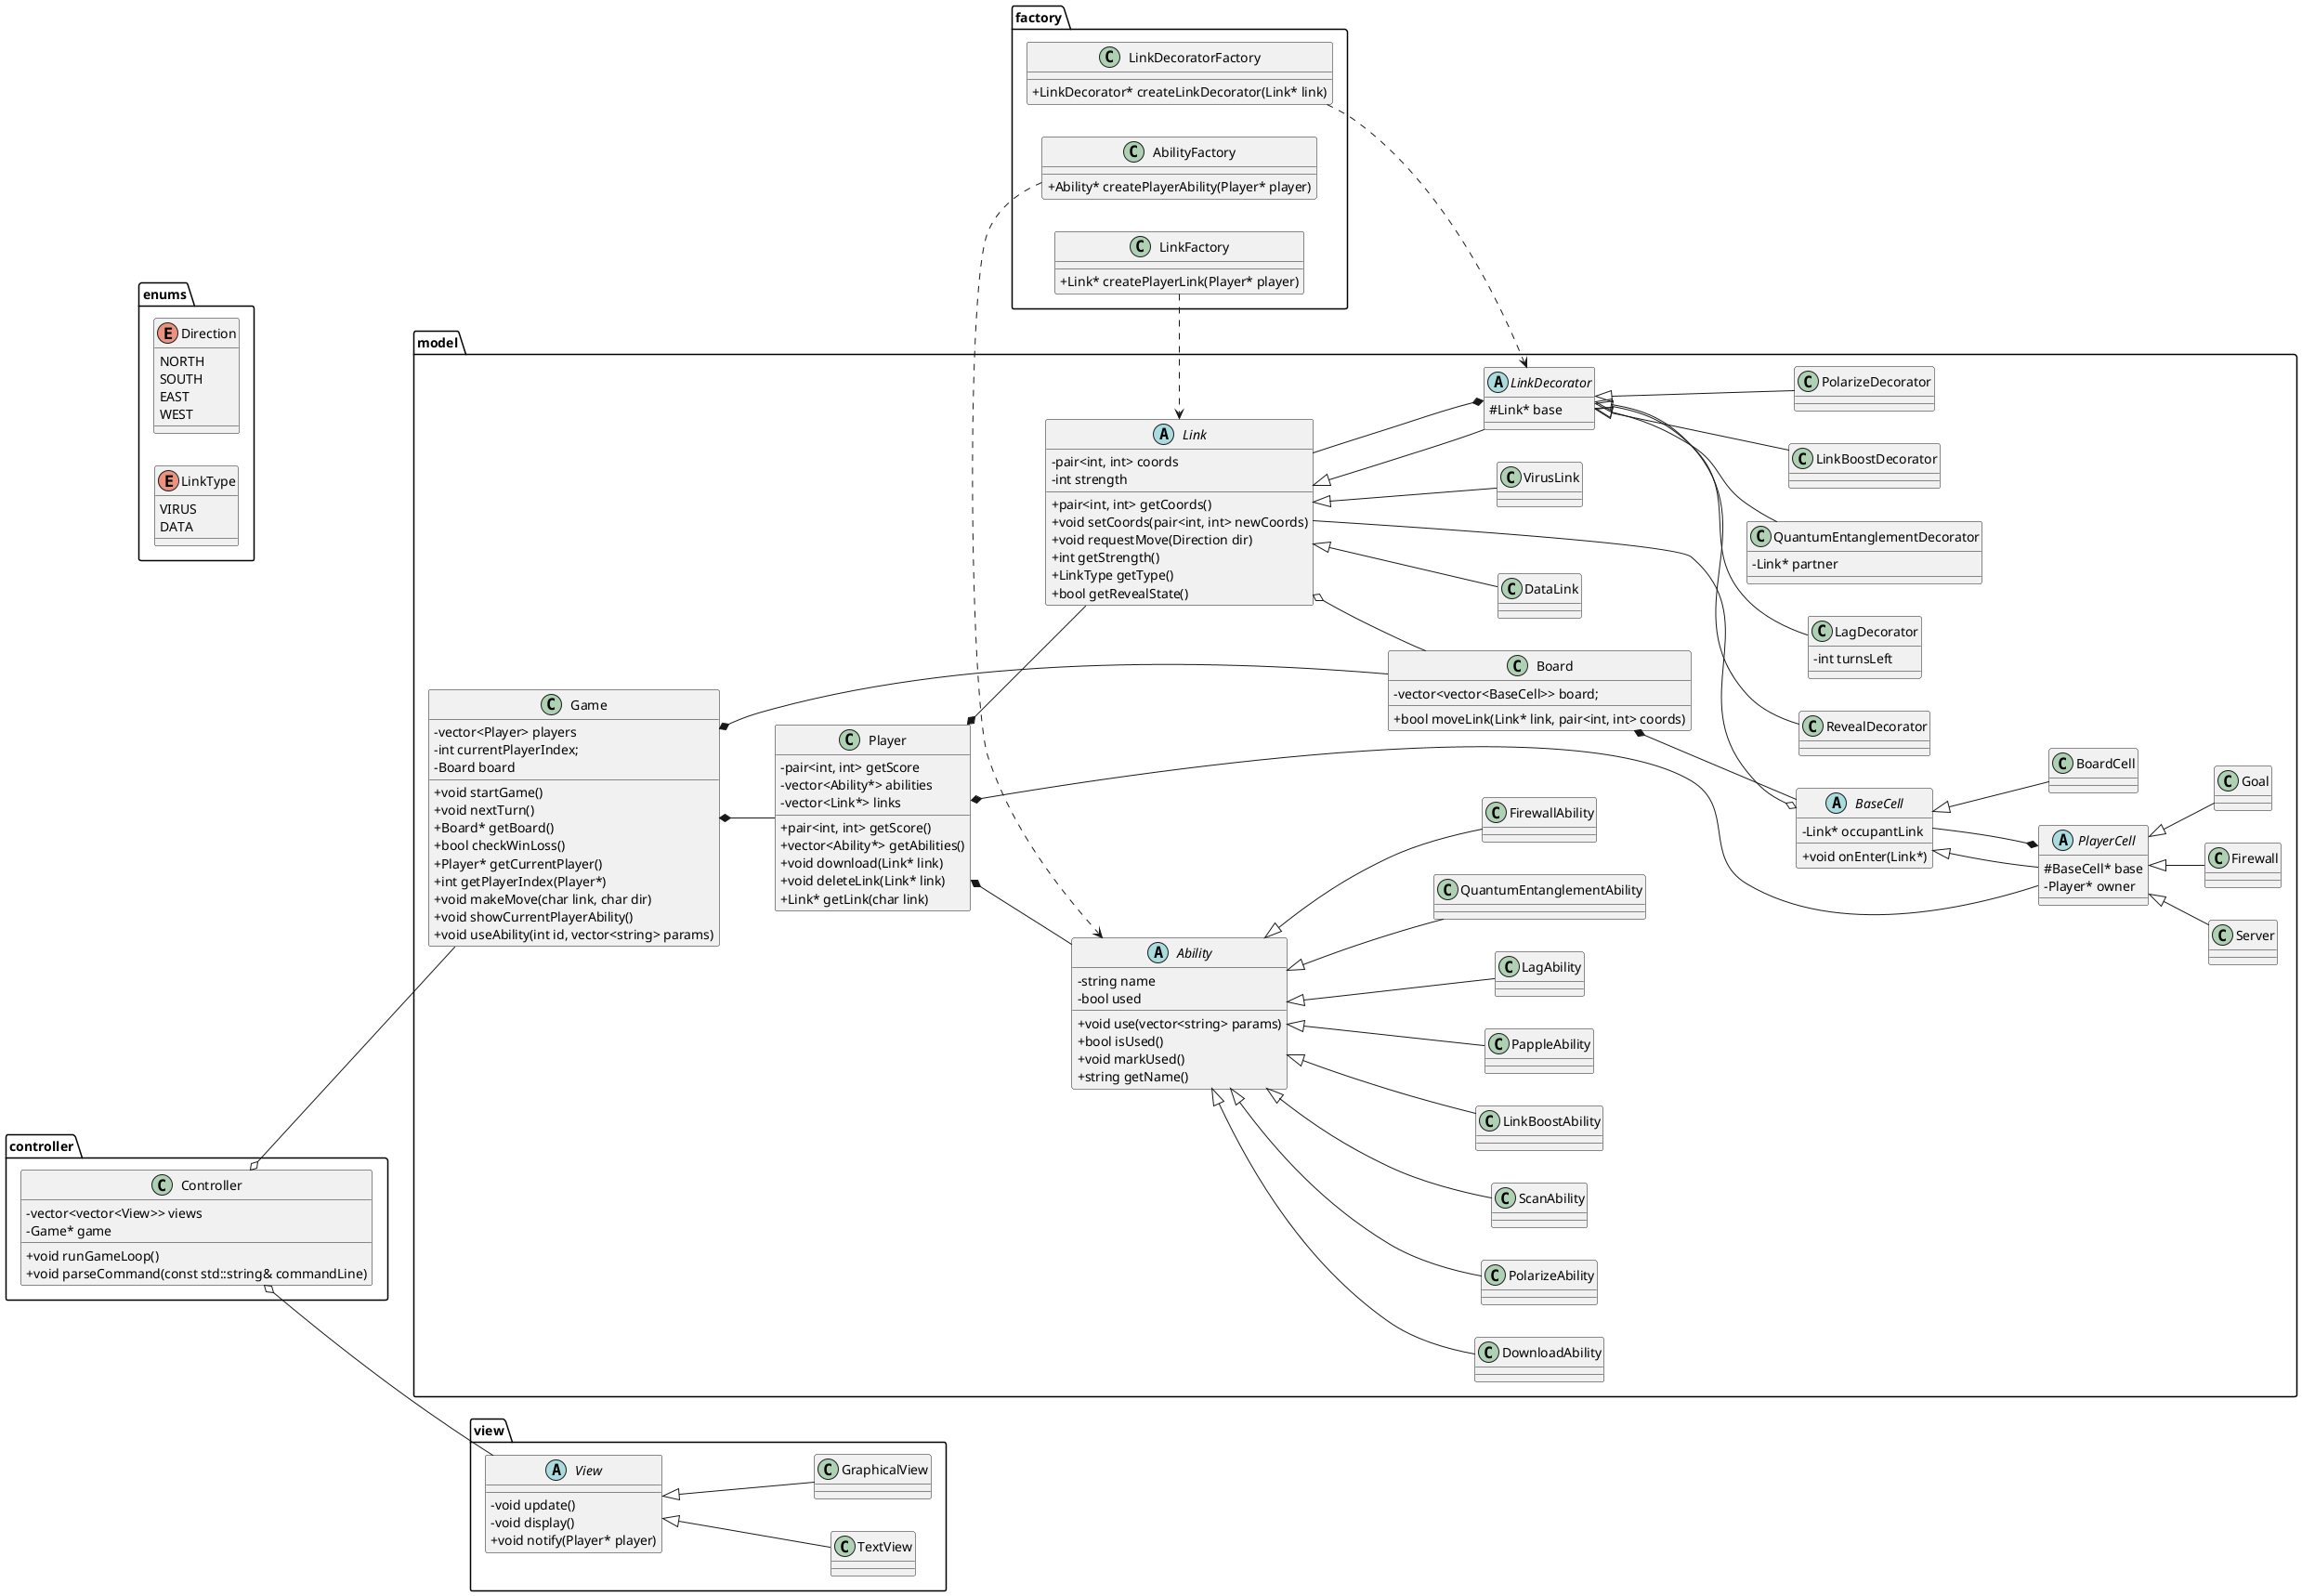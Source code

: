 @startuml

left to right direction
skinparam classAttributeIconSize 0
skinparam defaultFontName "JetBrains Mono"

' --- Enums ---
package "enums" {
  enum Direction {
    NORTH
    SOUTH
    EAST
    WEST
  }
  
  enum LinkType {
    VIRUS
    DATA
  }
}


' --- Model Classes ---
package "model" {
    class Game {
      - vector<Player> players
      - int currentPlayerIndex;
      - Board board

      + void startGame()
      + void nextTurn()
      + Board* getBoard()
      + bool checkWinLoss()
      + Player* getCurrentPlayer()
      + int getPlayerIndex(Player*)
      + void makeMove(char link, char dir)
      + void showCurrentPlayerAbility()
      + void useAbility(int id, vector<string> params)
    }

    class Board {
      - vector<vector<BaseCell>> board;

      + bool moveLink(Link* link, pair<int, int> coords)
    }

    abstract class BaseCell {
      - Link* occupantLink

      + void onEnter(Link*)
    }

    class BoardCell {
    }

    abstract class PlayerCell {
      # BaseCell* base
      - Player* owner
    }

    class Server {
    }

    class Firewall {
    }

    class Goal {
    }

    class Player {
      - pair<int, int> getScore
      - vector<Ability*> abilities
      - vector<Link*> links

      + pair<int, int> getScore()
      + vector<Ability*> getAbilities()
      + void download(Link* link)
      + void deleteLink(Link* link)
      + Link* getLink(char link)
    }

    abstract class Link {
      - pair<int, int> coords
      - int strength 

      + pair<int, int> getCoords()
      + void setCoords(pair<int, int> newCoords)
      + void requestMove(Direction dir)
      + int getStrength()
      + LinkType getType()
      + bool getRevealState()
    }

    class VirusLink {
    }

    class DataLink {
    }

    abstract class LinkDecorator {
      # Link* base 
    }

    class LinkBoostDecorator {
    }

    class PolarizeDecorator {
    }

    class RevealDecorator {
    }

    class LagDecorator {
      - int turnsLeft
    }

    class QuantumEntanglementDecorator {
      - Link* partner
    }

    abstract class Ability {
        - string name
        - bool used

        + void use(vector<string> params)
        + bool isUsed()
        + void markUsed()
        + string getName()
    }

    class FirewallAbility {
    }

    class DownloadAbility {
    }

    class PolarizeAbility {
    }

    class ScanAbility {
    }

    class LinkBoostAbility {
    }

    class PappleAbility {
    }

    class LagAbility {
    }

    class QuantumEntanglementAbility {
    }
}

' --- View Classes ---
package "view" {
    abstract class View {
        - void update()
        - void display()
        + void notify(Player* player)
    }

    class TextView {
    }

    class GraphicalView {
    }
}

' --- Controller Class ---
package "controller" {
    class Controller {
        - vector<vector<View>> views
        - Game* game

        + void runGameLoop()
        + void parseCommand(const std::string& commandLine)
    }
}

' --- Factory Classes ---
package "factory" {
    class LinkFactory {
      + Link* createPlayerLink(Player* player)
    }

    class AbilityFactory {
      + Ability* createPlayerAbility(Player* player)
    }

    class LinkDecoratorFactory {
      + LinkDecorator* createLinkDecorator(Link* link)
    }
}


' --- Relationships ---

Game *-- Board
Game *-- Player

Board *-- BaseCell
BaseCell o-- Link

Player *-- Ability
Player *--  Link

Link o-- Board

Player *--  PlayerCell
PlayerCell *-- BaseCell

BaseCell <|-- BoardCell
BaseCell <|-- PlayerCell
PlayerCell <|-- Server 
PlayerCell <|-- Firewall 
PlayerCell <|-- Goal

Link <|-- VirusLink
Link <|-- DataLink
Link <|-- LinkDecorator

LinkDecorator <|-- LinkBoostDecorator
LinkDecorator <|-- PolarizeDecorator
LinkDecorator <|-- RevealDecorator
LinkDecorator <|-- LagDecorator
LinkDecorator <|-- QuantumEntanglementDecorator

Ability <|-- FirewallAbility
Ability <|-- DownloadAbility
Ability <|-- PolarizeAbility
Ability <|-- ScanAbility
Ability <|-- LinkBoostAbility
Ability <|-- PappleAbility
Ability <|-- LagAbility
Ability <|-- QuantumEntanglementAbility

LinkDecorator *-- Link

View <|-- TextView
View <|-- GraphicalView

Controller o-- Game 
Controller o-- View

LinkFactory .> Link
AbilityFactory .> Ability
LinkDecoratorFactory .> LinkDecorator

@enduml
